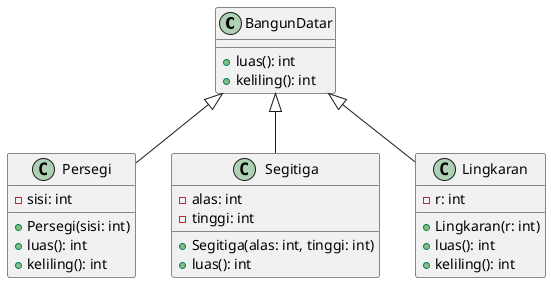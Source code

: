 @startuml
class BangunDatar {
  +luas(): int
  +keliling(): int
}

class Persegi {
  -sisi: int
  +Persegi(sisi: int)
  +luas(): int
  +keliling(): int
}

class Segitiga {
  -alas: int
  -tinggi: int
  +Segitiga(alas: int, tinggi: int)
  +luas(): int
}

class Lingkaran {
  -r: int
  +Lingkaran(r: int)
  +luas(): int
  +keliling(): int
}

BangunDatar <|-- Persegi
BangunDatar <|-- Segitiga
BangunDatar <|-- Lingkaran
@enduml
